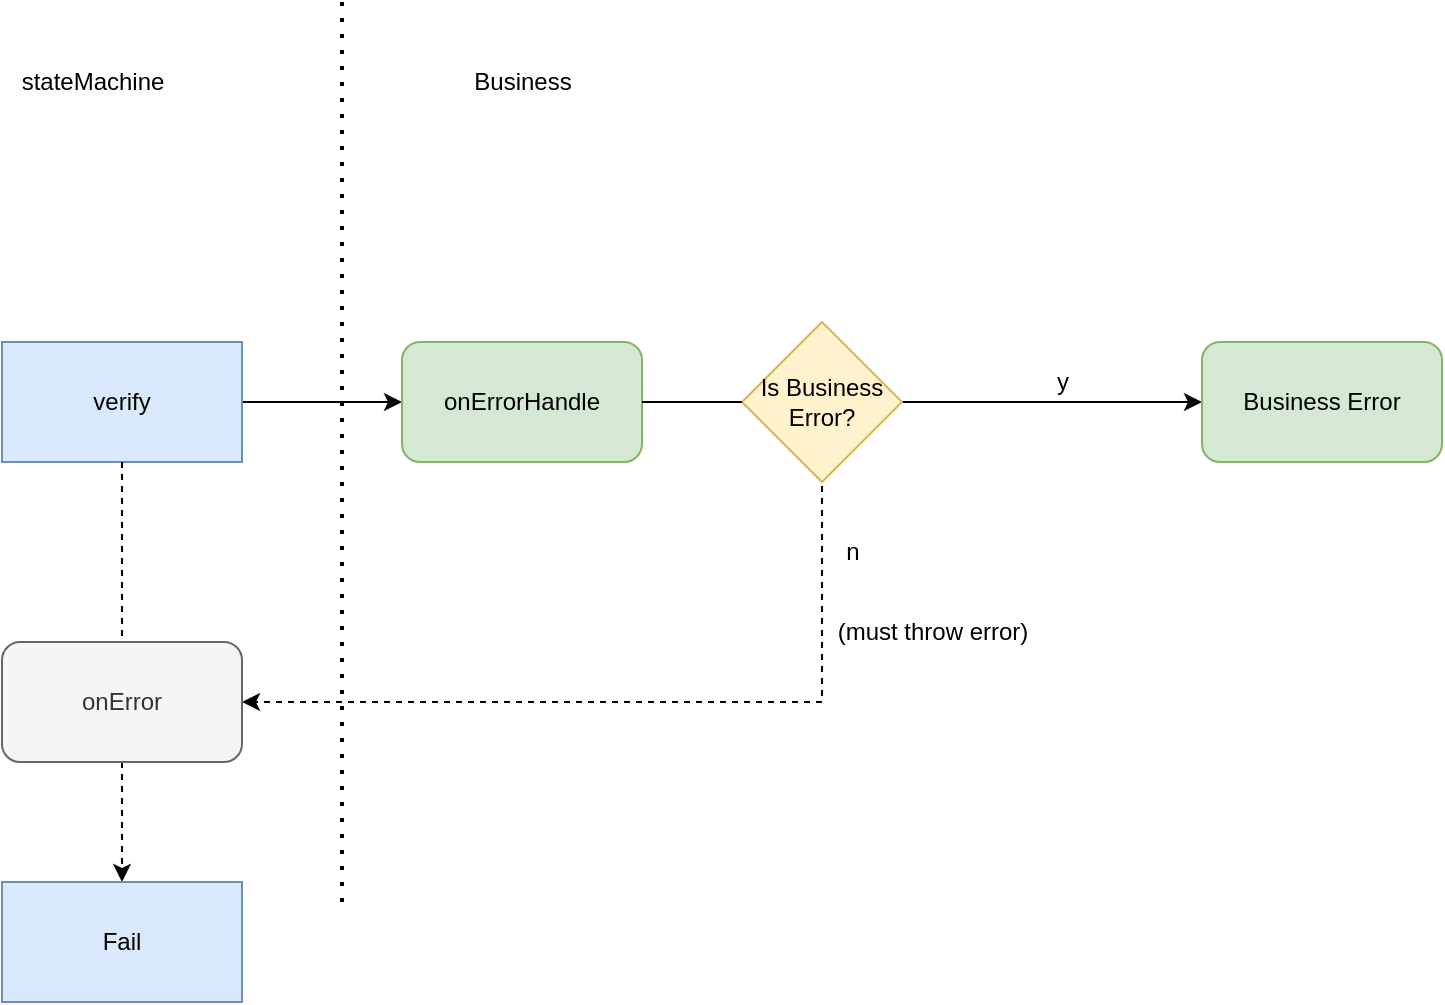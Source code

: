 <mxfile version="20.4.0" type="github">
  <diagram id="G2RMsKauwZals-JYO_71" name="第 1 页">
    <mxGraphModel dx="1426" dy="769" grid="1" gridSize="10" guides="1" tooltips="1" connect="1" arrows="1" fold="1" page="1" pageScale="1" pageWidth="827" pageHeight="1169" math="0" shadow="0">
      <root>
        <mxCell id="0" />
        <mxCell id="1" parent="0" />
        <mxCell id="2yfCEyLP9PYmyf_K8r81-3" value="" style="edgeStyle=orthogonalEdgeStyle;rounded=0;orthogonalLoop=1;jettySize=auto;html=1;" parent="1" source="2yfCEyLP9PYmyf_K8r81-1" target="2yfCEyLP9PYmyf_K8r81-2" edge="1">
          <mxGeometry relative="1" as="geometry" />
        </mxCell>
        <mxCell id="2yfCEyLP9PYmyf_K8r81-20" value="" style="edgeStyle=orthogonalEdgeStyle;rounded=0;orthogonalLoop=1;jettySize=auto;html=1;dashed=1;startArrow=none;" parent="1" source="2yfCEyLP9PYmyf_K8r81-21" target="2yfCEyLP9PYmyf_K8r81-9" edge="1">
          <mxGeometry relative="1" as="geometry" />
        </mxCell>
        <mxCell id="2yfCEyLP9PYmyf_K8r81-1" value="verify" style="rounded=0;whiteSpace=wrap;html=1;fontFamily=Helvetica;fontSize=12;fontColor=default;align=center;strokeColor=#6c8ebf;fillColor=#dae8fc;" parent="1" vertex="1">
          <mxGeometry x="180" y="180" width="120" height="60" as="geometry" />
        </mxCell>
        <mxCell id="2yfCEyLP9PYmyf_K8r81-7" value="" style="edgeStyle=orthogonalEdgeStyle;rounded=0;orthogonalLoop=1;jettySize=auto;html=1;entryX=1;entryY=0.5;entryDx=0;entryDy=0;dashed=1;" parent="1" source="2yfCEyLP9PYmyf_K8r81-2" target="2yfCEyLP9PYmyf_K8r81-21" edge="1">
          <mxGeometry relative="1" as="geometry">
            <mxPoint x="270" y="370" as="targetPoint" />
            <Array as="points">
              <mxPoint x="590" y="210" />
              <mxPoint x="590" y="360" />
            </Array>
          </mxGeometry>
        </mxCell>
        <mxCell id="2yfCEyLP9PYmyf_K8r81-12" value="" style="edgeStyle=orthogonalEdgeStyle;rounded=0;orthogonalLoop=1;jettySize=auto;html=1;startArrow=none;" parent="1" source="2yfCEyLP9PYmyf_K8r81-14" target="2yfCEyLP9PYmyf_K8r81-11" edge="1">
          <mxGeometry relative="1" as="geometry" />
        </mxCell>
        <mxCell id="2yfCEyLP9PYmyf_K8r81-2" value="onErrorHandle" style="whiteSpace=wrap;html=1;rounded=1;fillColor=#d5e8d4;strokeColor=#82b366;" parent="1" vertex="1">
          <mxGeometry x="380" y="180" width="120" height="60" as="geometry" />
        </mxCell>
        <mxCell id="2yfCEyLP9PYmyf_K8r81-4" value="" style="endArrow=none;dashed=1;html=1;dashPattern=1 3;strokeWidth=2;rounded=0;" parent="1" edge="1">
          <mxGeometry width="50" height="50" relative="1" as="geometry">
            <mxPoint x="350" y="460" as="sourcePoint" />
            <mxPoint x="350" y="10" as="targetPoint" />
          </mxGeometry>
        </mxCell>
        <mxCell id="2yfCEyLP9PYmyf_K8r81-5" value="stateMachine" style="text;html=1;align=center;verticalAlign=middle;resizable=0;points=[];autosize=1;strokeColor=none;fillColor=none;" parent="1" vertex="1">
          <mxGeometry x="180" y="35" width="90" height="30" as="geometry" />
        </mxCell>
        <mxCell id="2yfCEyLP9PYmyf_K8r81-9" value="Fail" style="rounded=0;whiteSpace=wrap;html=1;fontFamily=Helvetica;fontSize=12;fontColor=default;align=center;strokeColor=#6c8ebf;fillColor=#dae8fc;" parent="1" vertex="1">
          <mxGeometry x="180" y="450" width="120" height="60" as="geometry" />
        </mxCell>
        <mxCell id="2yfCEyLP9PYmyf_K8r81-11" value="Business Error" style="whiteSpace=wrap;html=1;fillColor=#d5e8d4;strokeColor=#82b366;rounded=1;" parent="1" vertex="1">
          <mxGeometry x="780" y="180" width="120" height="60" as="geometry" />
        </mxCell>
        <mxCell id="2yfCEyLP9PYmyf_K8r81-13" value="Business" style="text;html=1;align=center;verticalAlign=middle;resizable=0;points=[];autosize=1;strokeColor=none;fillColor=none;" parent="1" vertex="1">
          <mxGeometry x="405" y="35" width="70" height="30" as="geometry" />
        </mxCell>
        <mxCell id="2yfCEyLP9PYmyf_K8r81-14" value="Is Business Error?" style="rhombus;whiteSpace=wrap;html=1;fillColor=#fff2cc;strokeColor=#d6b656;" parent="1" vertex="1">
          <mxGeometry x="550" y="170" width="80" height="80" as="geometry" />
        </mxCell>
        <mxCell id="2yfCEyLP9PYmyf_K8r81-15" value="" style="edgeStyle=orthogonalEdgeStyle;rounded=0;orthogonalLoop=1;jettySize=auto;html=1;endArrow=none;" parent="1" source="2yfCEyLP9PYmyf_K8r81-2" target="2yfCEyLP9PYmyf_K8r81-14" edge="1">
          <mxGeometry relative="1" as="geometry">
            <mxPoint x="500" y="210" as="sourcePoint" />
            <mxPoint x="780" y="210" as="targetPoint" />
          </mxGeometry>
        </mxCell>
        <mxCell id="2yfCEyLP9PYmyf_K8r81-16" value="y" style="text;html=1;align=center;verticalAlign=middle;resizable=0;points=[];autosize=1;strokeColor=none;fillColor=none;" parent="1" vertex="1">
          <mxGeometry x="695" y="185" width="30" height="30" as="geometry" />
        </mxCell>
        <mxCell id="2yfCEyLP9PYmyf_K8r81-17" value="n" style="text;html=1;align=center;verticalAlign=middle;resizable=0;points=[];autosize=1;strokeColor=none;fillColor=none;" parent="1" vertex="1">
          <mxGeometry x="590" y="270" width="30" height="30" as="geometry" />
        </mxCell>
        <mxCell id="2yfCEyLP9PYmyf_K8r81-21" value="onError" style="rounded=1;whiteSpace=wrap;html=1;fillColor=#f5f5f5;fontColor=#333333;strokeColor=#666666;" parent="1" vertex="1">
          <mxGeometry x="180" y="330" width="120" height="60" as="geometry" />
        </mxCell>
        <mxCell id="2yfCEyLP9PYmyf_K8r81-22" value="" style="edgeStyle=orthogonalEdgeStyle;rounded=0;orthogonalLoop=1;jettySize=auto;html=1;dashed=1;endArrow=none;" parent="1" source="2yfCEyLP9PYmyf_K8r81-1" target="2yfCEyLP9PYmyf_K8r81-21" edge="1">
          <mxGeometry relative="1" as="geometry">
            <mxPoint x="240" y="240" as="sourcePoint" />
            <mxPoint x="240" y="330" as="targetPoint" />
          </mxGeometry>
        </mxCell>
        <mxCell id="FXavx8ULrs_xzsZ_7p6Y-1" value="(must throw error)" style="text;html=1;align=center;verticalAlign=middle;resizable=0;points=[];autosize=1;strokeColor=none;fillColor=none;" vertex="1" parent="1">
          <mxGeometry x="585" y="310" width="120" height="30" as="geometry" />
        </mxCell>
      </root>
    </mxGraphModel>
  </diagram>
</mxfile>
